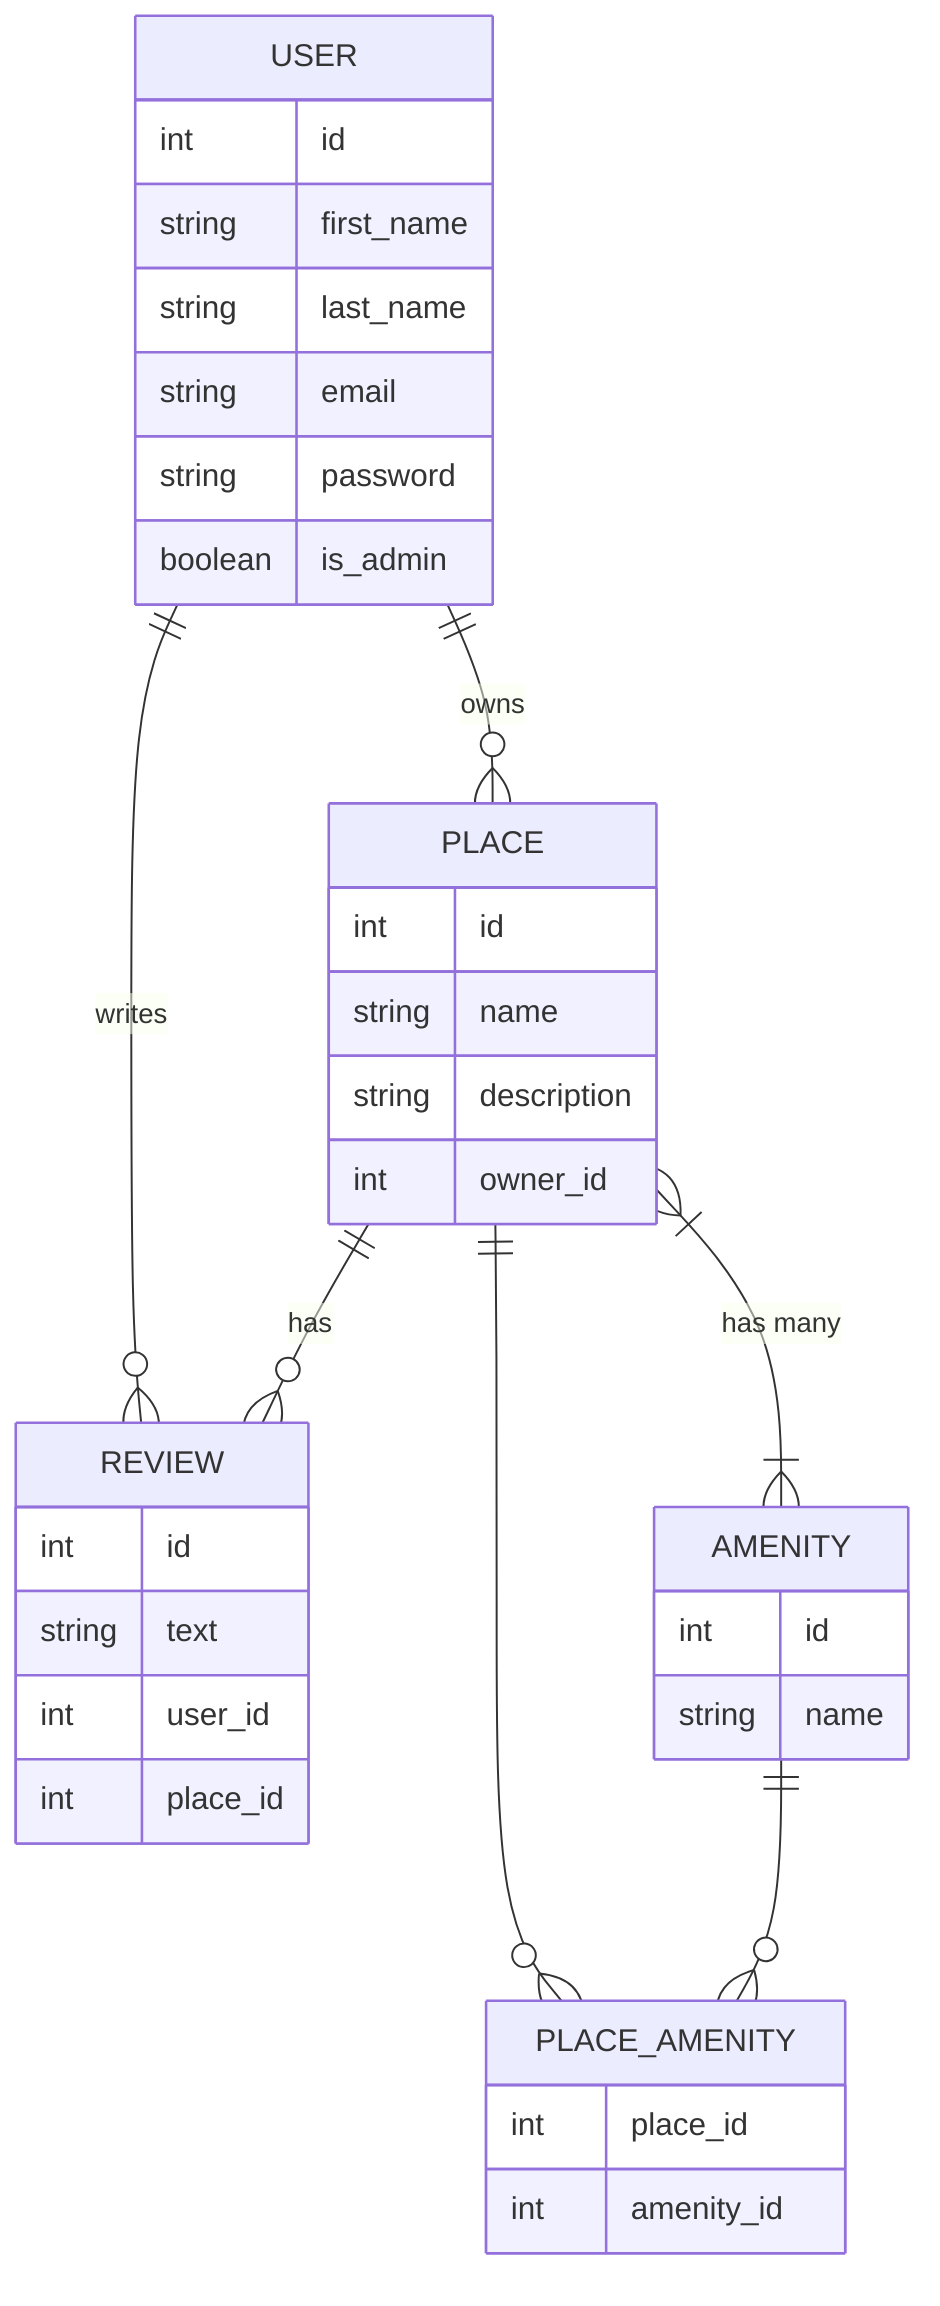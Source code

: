 erDiagram
    USER {
        int id
        string first_name
        string last_name
        string email
        string password
        boolean is_admin
    }
    PLACE {
        int id
        string name
        string description
        int owner_id
    }
    REVIEW {
        int id
        string text
        int user_id
        int place_id
    }
    AMENITY {
        int id
        string name
    }
    PLACE_AMENITY {
        int place_id
        int amenity_id
    }

    USER ||--o{ PLACE : "owns"
    USER ||--o{ REVIEW : "writes"
    PLACE ||--o{ REVIEW : "has"
    PLACE }|--|{ AMENITY : "has many"
    PLACE ||--o{ PLACE_AMENITY : ""
    AMENITY ||--o{ PLACE_AMENITY : ""